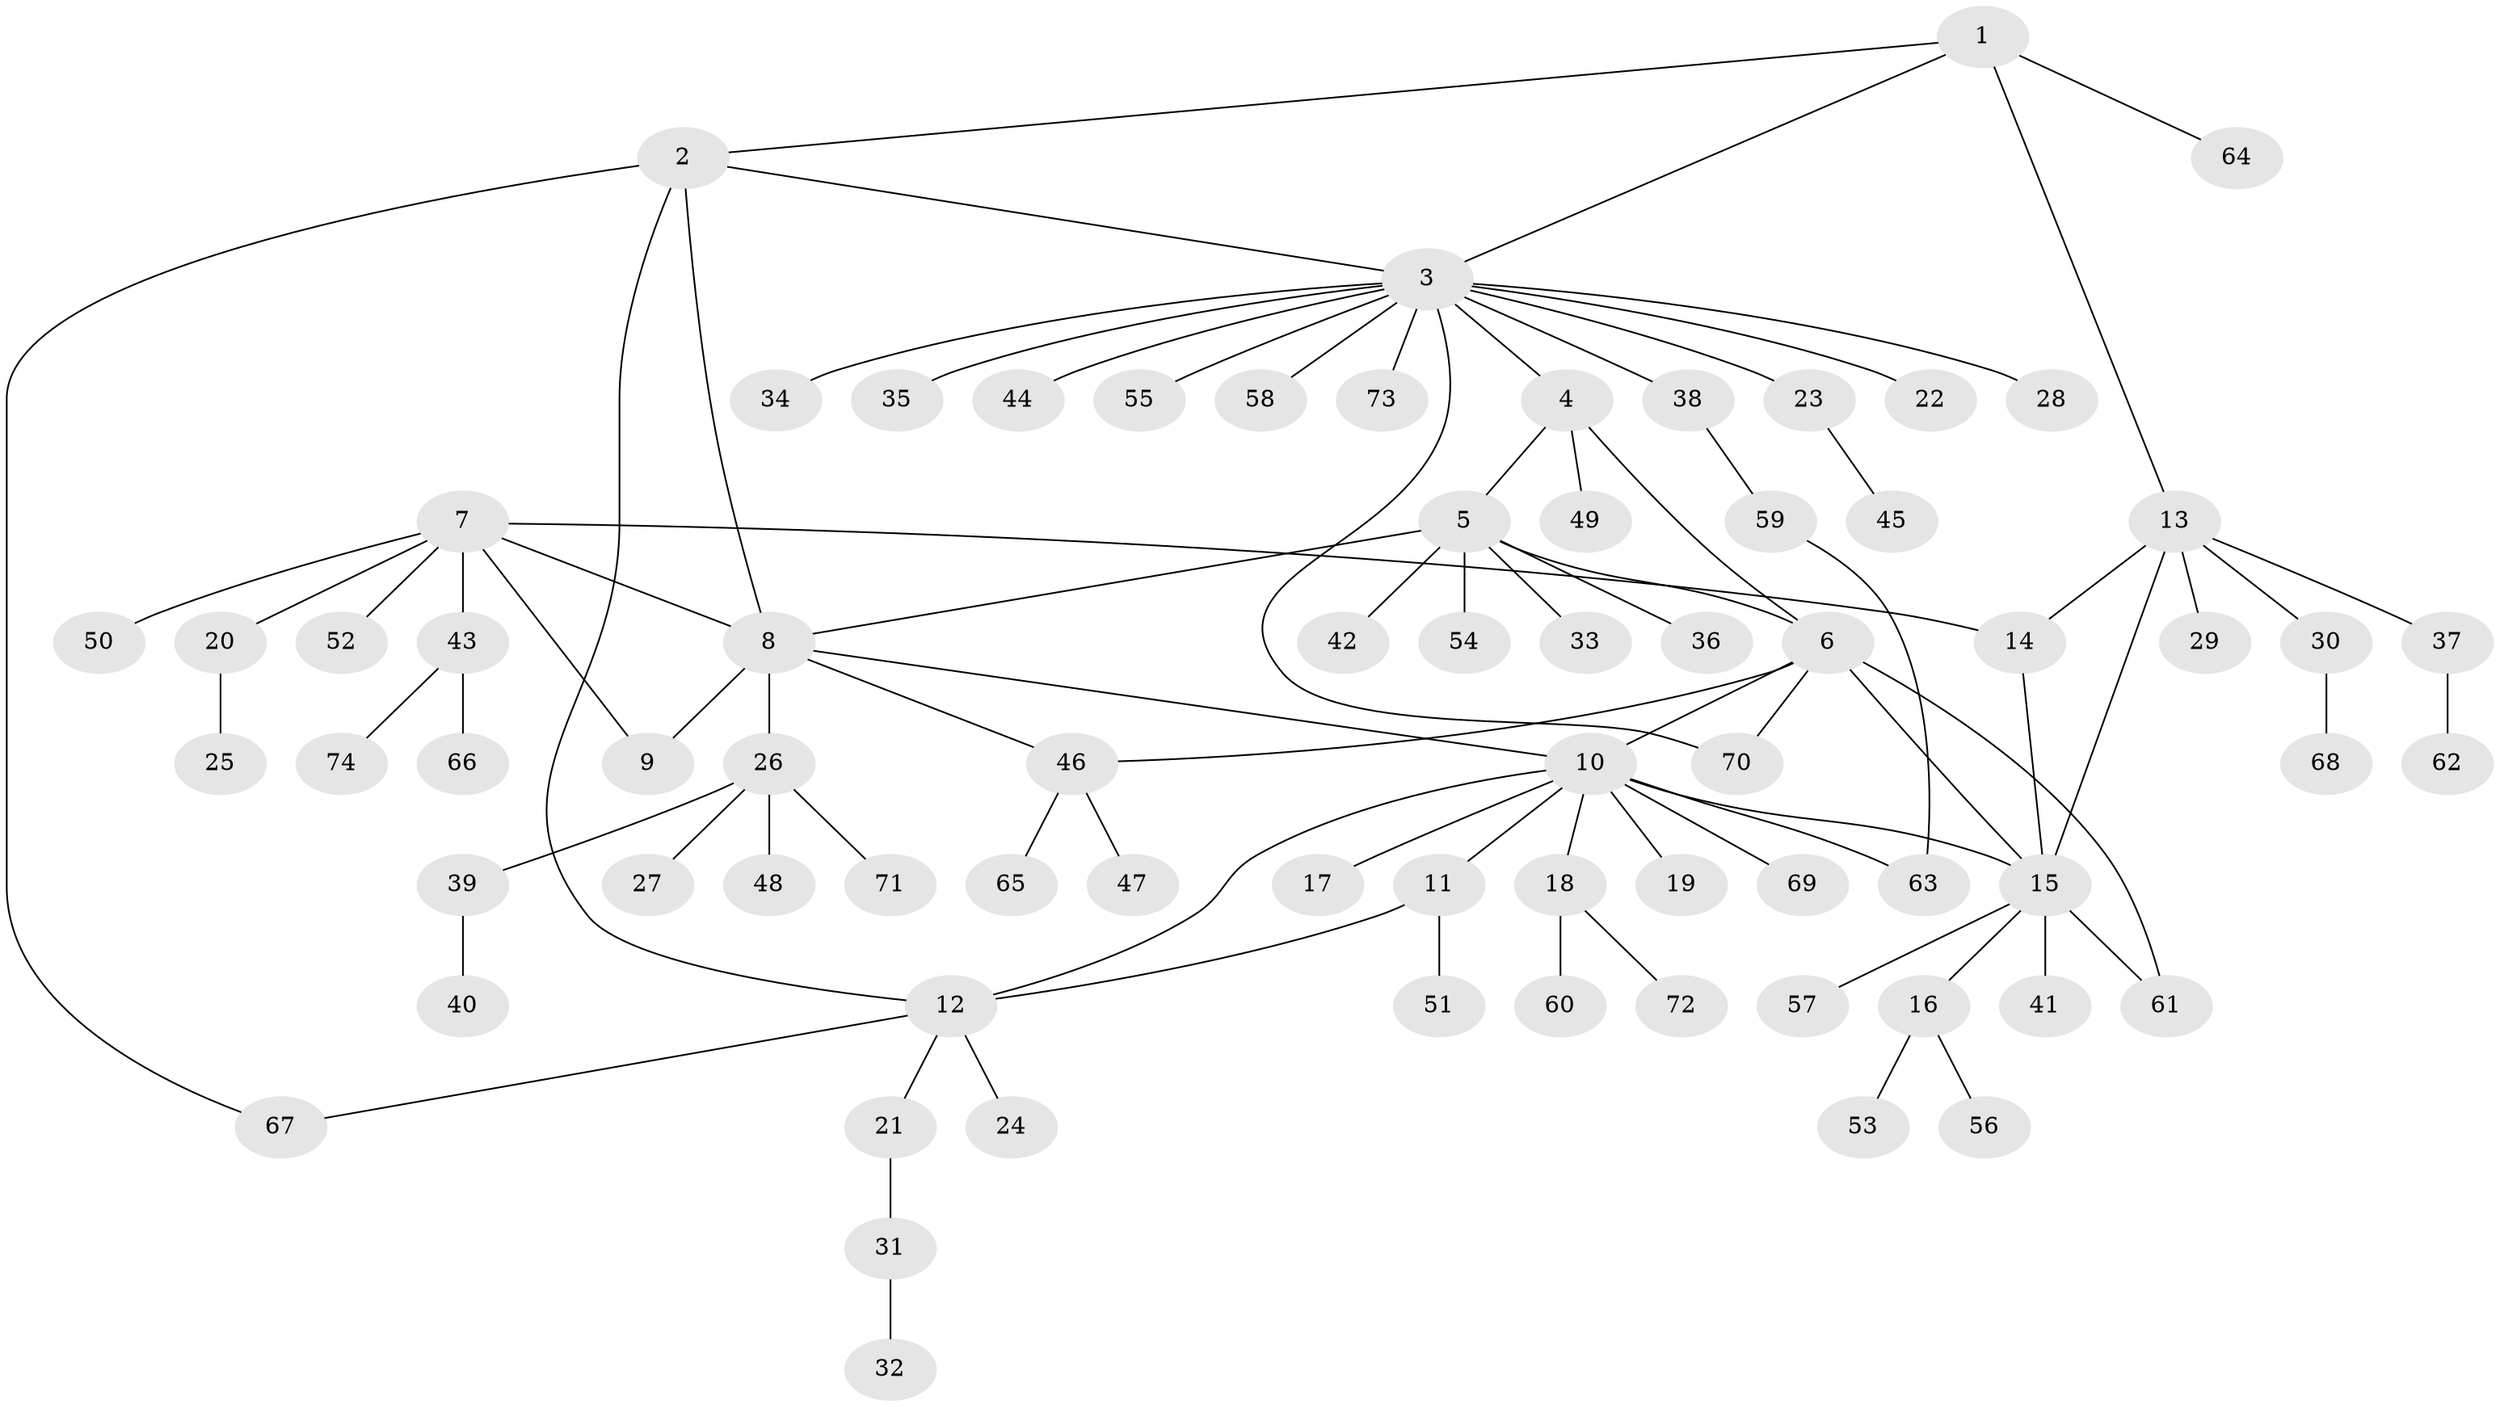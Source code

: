 // Generated by graph-tools (version 1.1) at 2025/02/03/09/25 03:02:52]
// undirected, 74 vertices, 89 edges
graph export_dot {
graph [start="1"]
  node [color=gray90,style=filled];
  1;
  2;
  3;
  4;
  5;
  6;
  7;
  8;
  9;
  10;
  11;
  12;
  13;
  14;
  15;
  16;
  17;
  18;
  19;
  20;
  21;
  22;
  23;
  24;
  25;
  26;
  27;
  28;
  29;
  30;
  31;
  32;
  33;
  34;
  35;
  36;
  37;
  38;
  39;
  40;
  41;
  42;
  43;
  44;
  45;
  46;
  47;
  48;
  49;
  50;
  51;
  52;
  53;
  54;
  55;
  56;
  57;
  58;
  59;
  60;
  61;
  62;
  63;
  64;
  65;
  66;
  67;
  68;
  69;
  70;
  71;
  72;
  73;
  74;
  1 -- 2;
  1 -- 3;
  1 -- 13;
  1 -- 64;
  2 -- 3;
  2 -- 8;
  2 -- 12;
  2 -- 67;
  3 -- 4;
  3 -- 22;
  3 -- 23;
  3 -- 28;
  3 -- 34;
  3 -- 35;
  3 -- 38;
  3 -- 44;
  3 -- 55;
  3 -- 58;
  3 -- 70;
  3 -- 73;
  4 -- 5;
  4 -- 6;
  4 -- 49;
  5 -- 6;
  5 -- 8;
  5 -- 33;
  5 -- 36;
  5 -- 42;
  5 -- 54;
  6 -- 10;
  6 -- 15;
  6 -- 46;
  6 -- 61;
  6 -- 70;
  7 -- 8;
  7 -- 9;
  7 -- 14;
  7 -- 20;
  7 -- 43;
  7 -- 50;
  7 -- 52;
  8 -- 9;
  8 -- 10;
  8 -- 26;
  8 -- 46;
  10 -- 11;
  10 -- 12;
  10 -- 15;
  10 -- 17;
  10 -- 18;
  10 -- 19;
  10 -- 63;
  10 -- 69;
  11 -- 12;
  11 -- 51;
  12 -- 21;
  12 -- 24;
  12 -- 67;
  13 -- 14;
  13 -- 15;
  13 -- 29;
  13 -- 30;
  13 -- 37;
  14 -- 15;
  15 -- 16;
  15 -- 41;
  15 -- 57;
  15 -- 61;
  16 -- 53;
  16 -- 56;
  18 -- 60;
  18 -- 72;
  20 -- 25;
  21 -- 31;
  23 -- 45;
  26 -- 27;
  26 -- 39;
  26 -- 48;
  26 -- 71;
  30 -- 68;
  31 -- 32;
  37 -- 62;
  38 -- 59;
  39 -- 40;
  43 -- 66;
  43 -- 74;
  46 -- 47;
  46 -- 65;
  59 -- 63;
}
